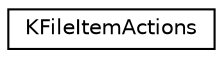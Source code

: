 digraph "Graphical Class Hierarchy"
{
  edge [fontname="Helvetica",fontsize="10",labelfontname="Helvetica",labelfontsize="10"];
  node [fontname="Helvetica",fontsize="10",shape=record];
  rankdir="LR";
  Node0 [label="KFileItemActions",height=0.2,width=0.4,color="black", fillcolor="white", style="filled",URL="$classKFileItemActions.html",tooltip="This class creates and handles the actions for a url (or urls) in a popupmenu. "];
}
